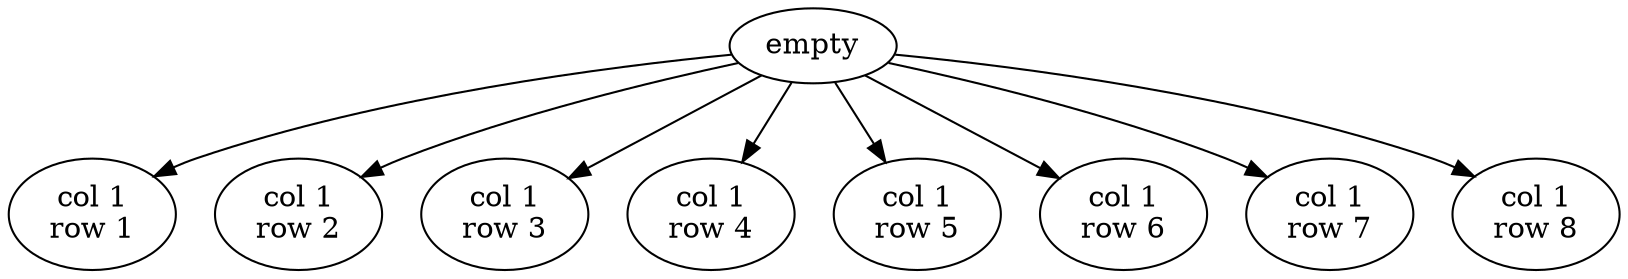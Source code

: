 digraph {
    "empty" -> "col 1\nrow 1"
    "empty" -> "col 1\nrow 2"
    "empty" -> "col 1\nrow 3"
    "empty" -> "col 1\nrow 4"
    "empty" -> "col 1\nrow 5"
    "empty" -> "col 1\nrow 6"
    "empty" -> "col 1\nrow 7"
    "empty" -> "col 1\nrow 8"
}
